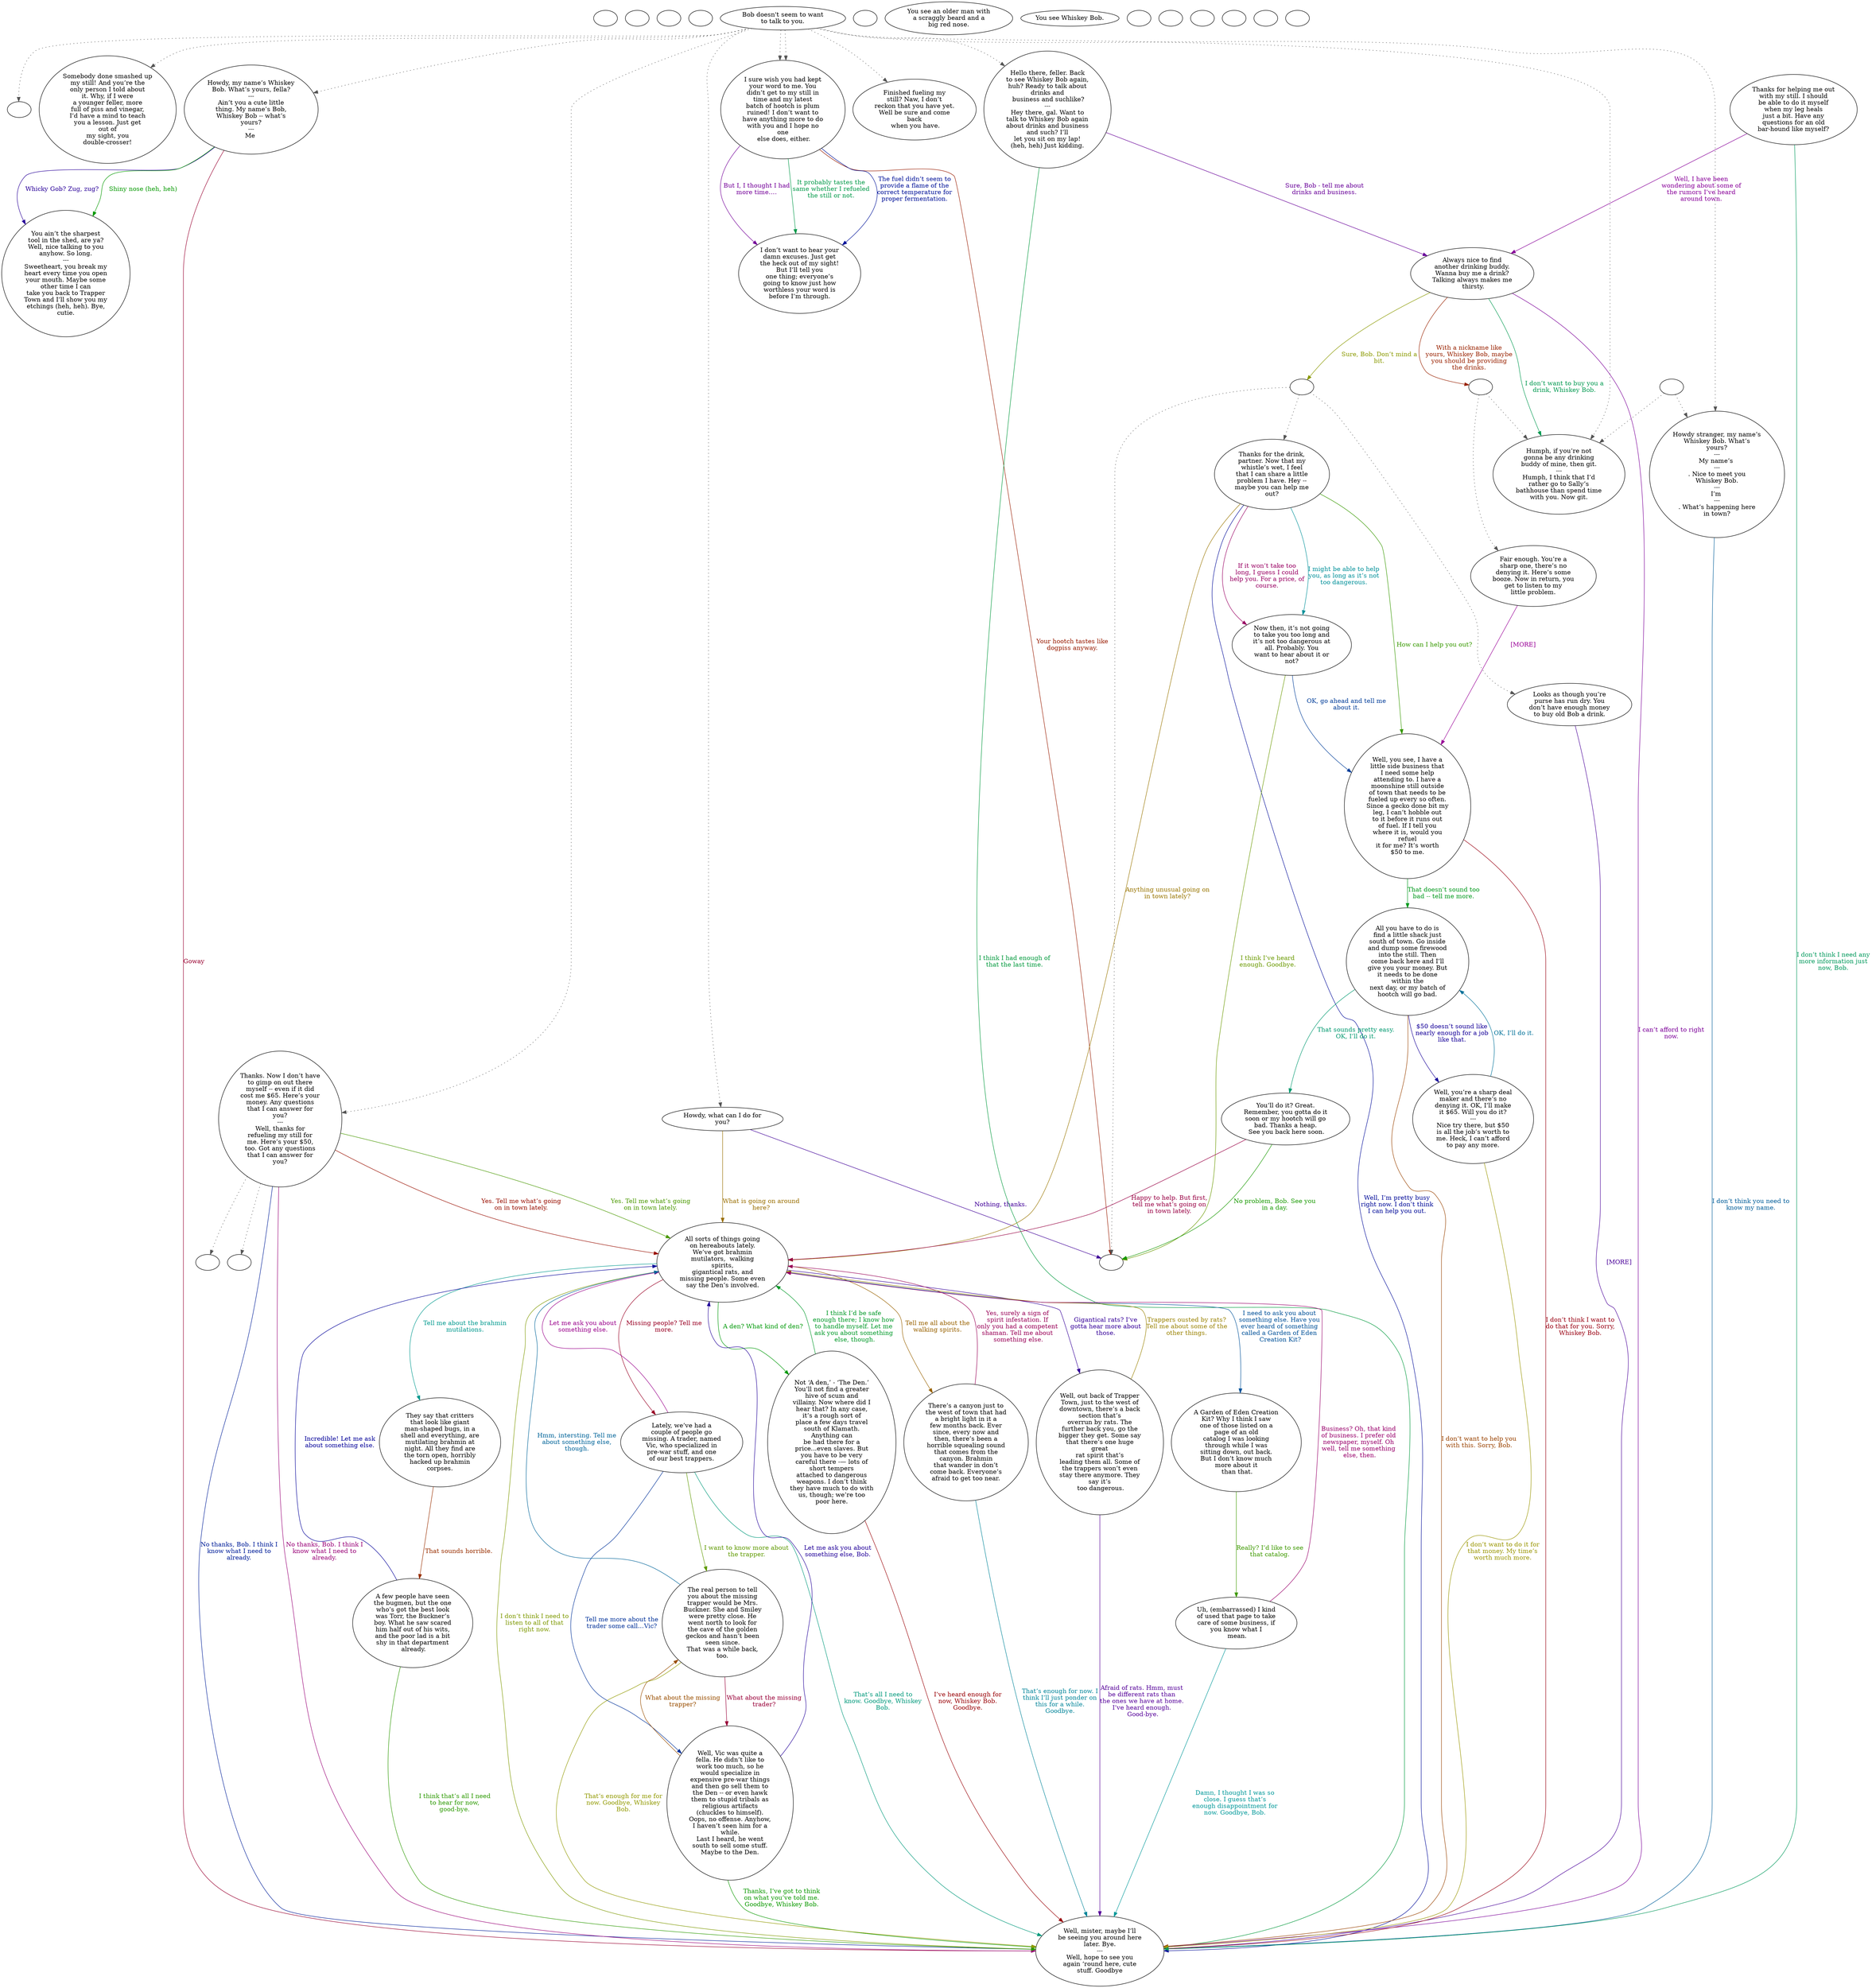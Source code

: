 digraph KCBOB {
  "checkPartyMembersNearDoor" [style=filled       fillcolor="#FFFFFF"       color="#000000"]
  "checkPartyMembersNearDoor" [label=""]
  "start" [style=filled       fillcolor="#FFFFFF"       color="#000000"]
  "start" [label=""]
  "critter_p_proc" [style=filled       fillcolor="#FFFFFF"       color="#000000"]
  "critter_p_proc" [label=""]
  "pickup_p_proc" [style=filled       fillcolor="#FFFFFF"       color="#000000"]
  "pickup_p_proc" [label=""]
  "talk_p_proc" [style=filled       fillcolor="#FFFFFF"       color="#000000"]
  "talk_p_proc" -> "Node998" [style=dotted color="#555555"]
  "talk_p_proc" -> "Node017" [style=dotted color="#555555"]
  "talk_p_proc" -> "Node001" [style=dotted color="#555555"]
  "talk_p_proc" -> "Node040" [style=dotted color="#555555"]
  "talk_p_proc" -> "Node018" [style=dotted color="#555555"]
  "talk_p_proc" -> "Node029" [style=dotted color="#555555"]
  "talk_p_proc" -> "Node029" [style=dotted color="#555555"]
  "talk_p_proc" -> "Node016" [style=dotted color="#555555"]
  "talk_p_proc" -> "Node004" [style=dotted color="#555555"]
  "talk_p_proc" -> "Node005" [style=dotted color="#555555"]
  "talk_p_proc" -> "Node015" [style=dotted color="#555555"]
  "talk_p_proc" [label="Bob doesn't seem to want\nto talk to you."]
  "destroy_p_proc" [style=filled       fillcolor="#FFFFFF"       color="#000000"]
  "destroy_p_proc" [label=""]
  "look_at_p_proc" [style=filled       fillcolor="#FFFFFF"       color="#000000"]
  "look_at_p_proc" [label="You see an older man with\na scraggly beard and a\nbig red nose."]
  "description_p_proc" [style=filled       fillcolor="#FFFFFF"       color="#000000"]
  "description_p_proc" [label="You see Whiskey Bob."]
  "use_skill_on_p_proc" [style=filled       fillcolor="#FFFFFF"       color="#000000"]
  "use_skill_on_p_proc" [label=""]
  "damage_p_proc" [style=filled       fillcolor="#FFFFFF"       color="#000000"]
  "damage_p_proc" [label=""]
  "map_enter_p_proc" [style=filled       fillcolor="#FFFFFF"       color="#000000"]
  "map_enter_p_proc" [label=""]
  "push_p_proc" [style=filled       fillcolor="#FFFFFF"       color="#000000"]
  "push_p_proc" [label=""]
  "Node910" [style=filled       fillcolor="#FFFFFF"       color="#000000"]
  "Node910" -> "Node007" [style=dotted color="#555555"]
  "Node910" -> "Node999" [style=dotted color="#555555"]
  "Node910" -> "Node008" [style=dotted color="#555555"]
  "Node910" [label=""]
  "Node920" [style=filled       fillcolor="#FFFFFF"       color="#000000"]
  "Node920" -> "Node011" [style=dotted color="#555555"]
  "Node920" -> "Node004" [style=dotted color="#555555"]
  "Node920" [label=""]
  "Node950" [style=filled       fillcolor="#FFFFFF"       color="#000000"]
  "Node950" [label=""]
  "Node955" [style=filled       fillcolor="#FFFFFF"       color="#000000"]
  "Node955" [label=""]
  "Node995" [style=filled       fillcolor="#FFFFFF"       color="#000000"]
  "Node995" [label=""]
  "Node996" [style=filled       fillcolor="#FFFFFF"       color="#000000"]
  "Node996" [label=""]
  "Node997" [style=filled       fillcolor="#FFFFFF"       color="#000000"]
  "Node997" -> "Node004" [style=dotted color="#555555"]
  "Node997" -> "Node005" [style=dotted color="#555555"]
  "Node997" [label=""]
  "Node998" [style=filled       fillcolor="#FFFFFF"       color="#000000"]
  "Node998" [label=""]
  "Node999" [style=filled       fillcolor="#FFFFFF"       color="#000000"]
  "Node999" [label=""]
  "Node001" [style=filled       fillcolor="#FFFFFF"       color="#000000"]
  "Node001" [label="Howdy, my name’s Whiskey\nBob. What’s yours, fella?\n---\nAin’t you a cute little\nthing. My name’s Bob,\nWhiskey Bob -- what’s\nyours?\n---\nMe "]
  "Node001" -> "Node002" [label="Whicky Gob? Zug, zug?" color="#290099" fontcolor="#290099"]
  "Node001" -> "Node002" [label="Shiny nose (heh, heh)" color="#049900" fontcolor="#049900"]
  "Node001" -> "Node003" [label="Goway" color="#990030" fontcolor="#990030"]
  "Node002" [style=filled       fillcolor="#FFFFFF"       color="#000000"]
  "Node002" [label="You ain’t the sharpest\ntool in the shed, are ya?\nWell, nice talking to you\nanyhow. So long.\n---\nSweetheart, you break my\nheart every time you open\nyour mouth. Maybe some\nother time I can\ntake you back to Trapper\nTown and I’ll show you my\netchings (heh, heh). Bye,\ncutie."]
  "Node003" [style=filled       fillcolor="#FFFFFF"       color="#000000"]
  "Node003" [label="Well, mister, maybe I’ll\nbe seeing you around here\nlater. Bye.\n---\nWell, hope to see you\nagain ‘round here, cute\nstuff. Goodbye"]
  "Node004" [style=filled       fillcolor="#FFFFFF"       color="#000000"]
  "Node004" [label="Humph, if you’re not\ngonna be any drinking\nbuddy of mine, then git.\n---\nHumph, I think that I’d\nrather go to Sally’s\nbathhouse than spend time\nwith you. Now git."]
  "Node005" [style=filled       fillcolor="#FFFFFF"       color="#000000"]
  "Node005" [label="Howdy stranger, my name’s\nWhiskey Bob. What’s\nyours?\n---\nMy name’s \n---\n. Nice to meet you\nWhiskey Bob.\n---\nI’m \n---\n. What’s happening here\nin town?"]
  "Node005" -> "Node003" [label="I don’t think you need to\nknow my name." color="#005D99" fontcolor="#005D99"]
  "Node006" [style=filled       fillcolor="#FFFFFF"       color="#000000"]
  "Node006" [label="Always nice to find\nanother drinking buddy.\nWanna buy me a drink?\nTalking always makes me\n thirsty."]
  "Node006" -> "Node910" [label="Sure, Bob. Don’t mind a\nbit." color="#8A9900" fontcolor="#8A9900"]
  "Node006" -> "Node003" [label="I can’t afford to right\nnow." color="#7C0099" fontcolor="#7C0099"]
  "Node006" -> "Node004" [label="I don’t want to buy you a\ndrink, Whiskey Bob." color="#00994F" fontcolor="#00994F"]
  "Node006" -> "Node920" [label="With a nickname like\nyours, Whiskey Bob, maybe\nyou should be providing\nthe drinks." color="#992200" fontcolor="#992200"]
  "Node007" [style=filled       fillcolor="#FFFFFF"       color="#000000"]
  "Node007" [label="Thanks for the drink,\npartner. Now that my\nwhistle’s wet, I feel\nthat I can share a little\nproblem I have. Hey --\nmaybe you can help me\nout?"]
  "Node007" -> "Node003" [label="Well, I’m pretty busy\nright now. I don’t think\nI can help you out." color="#000A99" fontcolor="#000A99"]
  "Node007" -> "Node009" [label="How can I help you out?" color="#379900" fontcolor="#379900"]
  "Node007" -> "Node010" [label="If it won’t take too\nlong, I guess I could\nhelp you. For a price, of\ncourse." color="#990063" fontcolor="#990063"]
  "Node007" -> "Node010" [label="I might be able to help\nyou, as long as it’s not\ntoo dangerous." color="#009099" fontcolor="#009099"]
  "Node007" -> "Node019" [label="Anything unusual going on\nin town lately?" color="#997500" fontcolor="#997500"]
  "Node008" [style=filled       fillcolor="#FFFFFF"       color="#000000"]
  "Node008" [label="Looks as though you’re\npurse has run dry. You\ndon’t have enough money\nto buy old Bob a drink."]
  "Node008" -> "Node003" [label="[MORE]" color="#490099" fontcolor="#490099"]
  "Node009" [style=filled       fillcolor="#FFFFFF"       color="#000000"]
  "Node009" [label="Well, you see, I have a\nlittle side business that\nI need some help\nattending to. I have a\nmoonshine still outside\nof town that needs to be\nfueled up every so often.\nSince a gecko done bit my\nleg, I can’t hobble out\nto it before it runs out\nof fuel. If I tell you\nwhere it is, would you\nrefuel\nit for me? It’s worth\n$50 to me."]
  "Node009" -> "Node012" [label="That doesn’t sound too\nbad -- tell me more." color="#00991C" fontcolor="#00991C"]
  "Node009" -> "Node003" [label="I don’t think I want to\ndo that for you. Sorry,\nWhiskey Bob." color="#990011" fontcolor="#990011"]
  "Node010" [style=filled       fillcolor="#FFFFFF"       color="#000000"]
  "Node010" [label="Now then, it’s not going\nto take you too long and\nit’s not too dangerous at\nall. Probably. You\nwant to hear about it or\nnot?"]
  "Node010" -> "Node009" [label="OK, go ahead and tell me\nabout it." color="#003D99" fontcolor="#003D99"]
  "Node010" -> "Node999" [label="I think I’ve heard\nenough. Goodbye." color="#6A9900" fontcolor="#6A9900"]
  "Node011" [style=filled       fillcolor="#FFFFFF"       color="#000000"]
  "Node011" [label="Fair enough. You’re a\nsharp one, there’s no\ndenying it. Here’s some\nbooze. Now in return, you\nget to listen to my\nlittle problem."]
  "Node011" -> "Node009" [label="[MORE]" color="#990097" fontcolor="#990097"]
  "Node012" [style=filled       fillcolor="#FFFFFF"       color="#000000"]
  "Node012" [label="All you have to do is\nfind a little shack just\nsouth of town. Go inside\nand dump some firewood\ninto the still. Then\ncome back here and I’ll\ngive you your money. But\nit needs to be done\nwithin the\nnext day, or my batch of\nhootch will go bad."]
  "Node012" -> "Node013" [label="That sounds pretty easy.\nOK, I’ll do it." color="#00996F" fontcolor="#00996F"]
  "Node012" -> "Node003" [label="I don’t want to help you\nwith this. Sorry, Bob." color="#994200" fontcolor="#994200"]
  "Node012" -> "Node014" [label="$50 doesn’t sound like\nnearly enough for a job\nlike that." color="#150099" fontcolor="#150099"]
  "Node013" [style=filled       fillcolor="#FFFFFF"       color="#000000"]
  "Node013" [label="You’ll do it? Great.\nRemember, you gotta do it\nsoon or my hootch will go\nbad. Thanks a heap.\n See you back here soon."]
  "Node013" -> "Node999" [label="No problem, Bob. See you\nin a day." color="#179900" fontcolor="#179900"]
  "Node013" -> "Node019" [label="Happy to help. But first,\ntell me what’s going on\nin town lately." color="#990044" fontcolor="#990044"]
  "Node014" [style=filled       fillcolor="#FFFFFF"       color="#000000"]
  "Node014" [label="Well, you’re a sharp deal\nmaker and there’s no\ndenying it. OK, I’ll make\nit $65. Will you do it?\n---\nNice try there, but $50\nis all the job’s worth to\nme. Heck, I can’t afford\nto pay any more."]
  "Node014" -> "Node012" [label="OK, I’ll do it." color="#007199" fontcolor="#007199"]
  "Node014" -> "Node003" [label="I don’t want to do it for\nthat money. My time’s\nworth much more." color="#999500" fontcolor="#999500"]
  "Node015" [style=filled       fillcolor="#FFFFFF"       color="#000000"]
  "Node015" [label="Hello there, feller. Back\nto see Whiskey Bob again,\nhuh? Ready to talk about\ndrinks and\n business and suchlike?\n---\nHey there, gal. Want to\ntalk to Whiskey Bob again\nabout drinks and business\nand such? I’ll\nlet you sit on my lap!\n(heh, heh) Just kidding."]
  "Node015" -> "Node006" [label="Sure, Bob - tell me about\ndrinks and business." color="#680099" fontcolor="#680099"]
  "Node015" -> "Node003" [label="I think I had enough of\nthat the last time." color="#00993C" fontcolor="#00993C"]
  "Node016" [style=filled       fillcolor="#FFFFFF"       color="#000000"]
  "Node016" [label="Finished fueling my\nstill? Naw, I don’t\nreckon that you have yet.\nWell be sure and come\nback\n when you have."]
  "Node017" [style=filled       fillcolor="#FFFFFF"       color="#000000"]
  "Node017" [label="Somebody done smashed up\nmy still! And you’re the\nonly person I told about\nit. Why, if I were\na younger feller, more\nfull of piss and vinegar,\nI’d have a mind to teach\nyou a lesson. Just get\nout of\nmy sight, you\ndouble-crosser!"]
  "Node018" [style=filled       fillcolor="#FFFFFF"       color="#000000"]
  "Node018" -> "Node955" [style=dotted color="#555555"]
  "Node018" -> "Node950" [style=dotted color="#555555"]
  "Node018" [label="Thanks. Now I don’t have\nto gimp on out there\nmyself -- even if it did\ncost me $65. Here’s your\nmoney. Any questions\nthat I can answer for\nyou?\n---\nWell, thanks for\nrefueling my still for\nme. Here’s your $50,\ntoo. Got any questions\nthat I can answer for\nyou?"]
  "Node018" -> "Node019" [label="Yes. Tell me what’s going\non in town lately." color="#990F00" fontcolor="#990F00"]
  "Node018" -> "Node003" [label="No thanks, Bob. I think I\nknow what I need to\nalready." color="#001E99" fontcolor="#001E99"]
  "Node018" -> "Node019" [label="Yes. Tell me what’s going\non in town lately." color="#4A9900" fontcolor="#4A9900"]
  "Node018" -> "Node003" [label="No thanks, Bob. I think I\nknow what I need to\nalready." color="#990077" fontcolor="#990077"]
  "Node019" [style=filled       fillcolor="#FFFFFF"       color="#000000"]
  "Node019" [label="All sorts of things going\non hereabouts lately.\nWe’ve got brahmin\nmutilators,  walking\nspirits,\ngigantical rats, and\nmissing people. Some even\nsay the Den’s involved."]
  "Node019" -> "Node021" [label="Tell me about the brahmin\nmutilations." color="#00998E" fontcolor="#00998E"]
  "Node019" -> "Node023" [label="Tell me all about the\nwalking spirits." color="#996200" fontcolor="#996200"]
  "Node019" -> "Node024" [label="Gigantical rats? I’ve\ngotta hear more about\nthose." color="#350099" fontcolor="#350099"]
  "Node019" -> "Node025" [label="A den? What kind of den?" color="#009908" fontcolor="#009908"]
  "Node019" -> "Node026" [label="Missing people? Tell me\nmore." color="#990024" fontcolor="#990024"]
  "Node019" -> "Node031" [label="I need to ask you about\nsomething else. Have you\never heard of something\ncalled a Garden of Eden\n Creation Kit?" color="#005199" fontcolor="#005199"]
  "Node019" -> "Node003" [label="I don’t think I need to\nlisten to all of that\nright now." color="#7E9900" fontcolor="#7E9900"]
  "Node020" [style=filled       fillcolor="#FFFFFF"       color="#000000"]
  "Node020" [label="Thanks for helping me out\nwith my still. I should\nbe able to do it myself\nwhen my leg heals\njust a bit. Have any\nquestions for an old\nbar-hound like myself?"]
  "Node020" -> "Node006" [label="Well, I have been\nwondering about some of\nthe rumors I’ve heard\naround town." color="#880099" fontcolor="#880099"]
  "Node020" -> "Node003" [label="I don’t think I need any\nmore information just\nnow, Bob." color="#00995B" fontcolor="#00995B"]
  "Node021" [style=filled       fillcolor="#FFFFFF"       color="#000000"]
  "Node021" [label="They say that critters\nthat look like giant\nman-shaped bugs, in a\nshell and everything, are\nmutilating brahmin at\nnight. All they find are\nthe torn open, horribly\nhacked up brahmin\ncorpses."]
  "Node021" -> "Node022" [label="That sounds horrible." color="#992F00" fontcolor="#992F00"]
  "Node022" [style=filled       fillcolor="#FFFFFF"       color="#000000"]
  "Node022" [label="A few people have seen\nthe bugmen, but the one\nwho’s got the best look\nwas Torr, the Buckner’s\nboy. What he saw scared\nhim half out of his wits,\nand the poor lad is a bit\nshy in that department\n already."]
  "Node022" -> "Node019" [label="Incredible! Let me ask\nabout something else." color="#020099" fontcolor="#020099"]
  "Node022" -> "Node003" [label="I think that’s all I need\nto hear for now,\ngood-bye." color="#2B9900" fontcolor="#2B9900"]
  "Node023" [style=filled       fillcolor="#FFFFFF"       color="#000000"]
  "Node023" [label="There’s a canyon just to\nthe west of town that had\na bright light in it a\nfew months back. Ever\nsince, every now and\nthen, there’s been a\nhorrible squealing sound\nthat comes from the\ncanyon. Brahmin\nthat wander in don’t\ncome back. Everyone’s\nafraid to get too near."]
  "Node023" -> "Node019" [label="Yes, surely a sign of\nspirit infestation. If\nonly you had a competent\nshaman. Tell me about\n something else." color="#990057" fontcolor="#990057"]
  "Node023" -> "Node003" [label="That’s enough for now. I\nthink I’ll just ponder on\nthis for a while.\nGoodbye." color="#008499" fontcolor="#008499"]
  "Node024" [style=filled       fillcolor="#FFFFFF"       color="#000000"]
  "Node024" [label="Well, out back of Trapper\nTown, just to the west of\ndowntown, there’s a back\nsection that’s\noverrun by rats. The\nfurther back you, go the\nbigger they get. Some say\nthat there’s one huge\ngreat\nrat spirit that’s\nleading them all. Some of\nthe trappers won’t even\nstay there anymore. They\nsay it’s\n too dangerous."]
  "Node024" -> "Node019" [label="Trappers ousted by rats?\nTell me about some of the\nother things." color="#998100" fontcolor="#998100"]
  "Node024" -> "Node003" [label="Afraid of rats. Hmm, must\nbe different rats than\nthe ones we have at home.\nI’ve heard enough.\n Good-bye." color="#550099" fontcolor="#550099"]
  "Node025" [style=filled       fillcolor="#FFFFFF"       color="#000000"]
  "Node025" [label="Not ‘A den,’ - ‘The Den.’\nYou’ll not find a greater\nhive of scum and\nvillainy. Now where did I\nhear that? In any case,\nit’s a rough sort of\nplace a few days travel\nsouth of Klamath.\nAnything can\nbe had there for a\nprice...even slaves. But\nyou have to be very\ncareful there -— lots of\nshort tempers\nattached to dangerous\nweapons. I don’t think\nthey have much to do with\nus, though; we’re too\npoor here."]
  "Node025" -> "Node019" [label="I think I’d be safe\nenough there; I know how\nto handle myself. Let me\nask you about something\n else, though." color="#009928" fontcolor="#009928"]
  "Node025" -> "Node003" [label="I’ve heard enough for\nnow, Whiskey Bob.\nGoodbye." color="#990005" fontcolor="#990005"]
  "Node026" [style=filled       fillcolor="#FFFFFF"       color="#000000"]
  "Node026" [label="Lately, we’ve had a\ncouple of people go\nmissing. A trader, named\nVic, who specialized in\npre-war stuff, and one\nof our best trappers."]
  "Node026" -> "Node027" [label="Tell me more about the\ntrader some call…Vic?" color="#003199" fontcolor="#003199"]
  "Node026" -> "Node028" [label="I want to know more about\nthe trapper." color="#5E9900" fontcolor="#5E9900"]
  "Node026" -> "Node019" [label="Let me ask you about\nsomething else." color="#99008B" fontcolor="#99008B"]
  "Node026" -> "Node003" [label="That’s all I need to\nknow. Goodbye, Whiskey\nBob." color="#00997B" fontcolor="#00997B"]
  "Node027" [style=filled       fillcolor="#FFFFFF"       color="#000000"]
  "Node027" [label="Well, Vic was quite a\nfella. He didn’t like to\nwork too much, so he\nwould specialize in\nexpensive pre-war things\nand then go sell them to\nthe Den -- or even hawk\nthem to stupid tribals as\nreligious artifacts\n(chuckles to himself).\nOops, no offense. Anyhow,\nI haven’t seen him for a\nwhile.\nLast I heard, he went\nsouth to sell some stuff.\nMaybe to the Den."]
  "Node027" -> "Node028" [label="What about the missing\ntrapper?" color="#994E00" fontcolor="#994E00"]
  "Node027" -> "Node019" [label="Let me ask you about\nsomething else, Bob." color="#210099" fontcolor="#210099"]
  "Node027" -> "Node003" [label="Thanks, I’ve got to think\non what you’ve told me.\nGoodbye, Whiskey Bob." color="#0B9900" fontcolor="#0B9900"]
  "Node028" [style=filled       fillcolor="#FFFFFF"       color="#000000"]
  "Node028" [label="The real person to tell\nyou about the missing\ntrapper would be Mrs.\nBuckner. She and Smiley\nwere pretty close. He\nwent north to look for\nthe cave of the golden\ngeckos and hasn’t been\nseen since.\nThat was a while back,\ntoo."]
  "Node028" -> "Node027" [label="What about the missing\ntrader?" color="#990038" fontcolor="#990038"]
  "Node028" -> "Node019" [label="Hmm, intersting. Tell me\nabout something else,\nthough." color="#006499" fontcolor="#006499"]
  "Node028" -> "Node003" [label="That’s enough for me for\nnow. Goodbye, Whiskey\nBob." color="#919900" fontcolor="#919900"]
  "Node029" [style=filled       fillcolor="#FFFFFF"       color="#000000"]
  "Node029" [label="I sure wish you had kept\nyour word to me. You\ndidn’t get to my still in\ntime and my latest\nbatch of hootch is plum\nruined! I don’t want to\nhave anything more to do\nwith you and I hope no\none\n else does, either."]
  "Node029" -> "Node030" [label="But I, I thought I had\nmore time…." color="#740099" fontcolor="#740099"]
  "Node029" -> "Node030" [label="It probably tastes the\nsame whether I refueled\nthe still or not." color="#009948" fontcolor="#009948"]
  "Node029" -> "Node999" [label="Your hootch tastes like\ndogpiss anyway." color="#991B00" fontcolor="#991B00"]
  "Node029" -> "Node030" [label="The fuel didn’t seem to\nprovide a flame of the\ncorrect temperature for\nproper fermentation." color="#001299" fontcolor="#001299"]
  "Node030" [style=filled       fillcolor="#FFFFFF"       color="#000000"]
  "Node030" [label="I don’t want to hear your\ndamn excuses. Just get\nthe heck out of my sight!\nBut I’ll tell you\none thing; everyone’s\ngoing to know just how\nworthless your word is\nbefore I’m through."]
  "Node031" [style=filled       fillcolor="#FFFFFF"       color="#000000"]
  "Node031" [label="A Garden of Eden Creation\nKit? Why I think I saw\none of those listed on a\npage of an old\ncatalog I was looking\nthrough while I was\nsitting down, out back.\nBut I don’t know much\nmore about it\n than that."]
  "Node031" -> "Node032" [label="Really? I’d like to see\nthat catalog." color="#3E9900" fontcolor="#3E9900"]
  "Node032" [style=filled       fillcolor="#FFFFFF"       color="#000000"]
  "Node032" [label="Uh, (embarrassed) I kind\nof used that page to take\ncare of some business, if\nyou know what I\n mean."]
  "Node032" -> "Node019" [label="Business? Oh, that kind\nof business. I prefer old\nnewspaper, myself. Oh\nwell, tell me something\n else, then." color="#99006B" fontcolor="#99006B"]
  "Node032" -> "Node003" [label="Damn, I thought I was so\nclose. I guess that’s\nenough disappointment for\nnow. Goodbye, Bob." color="#009899" fontcolor="#009899"]
  "Node040" [style=filled       fillcolor="#FFFFFF"       color="#000000"]
  "Node040" [label="Howdy, what can I do for\nyou?"]
  "Node040" -> "Node019" [label="What is going on around\nhere?" color="#996E00" fontcolor="#996E00"]
  "Node040" -> "Node999" [label="Nothing, thanks." color="#410099" fontcolor="#410099"]
}